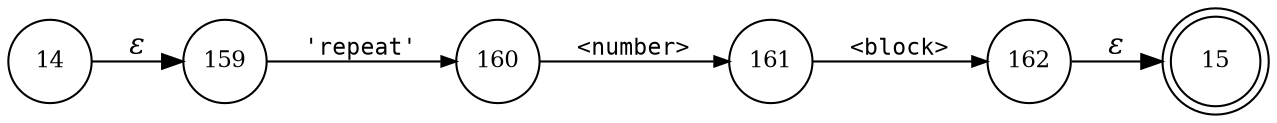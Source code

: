 digraph ATN {
rankdir=LR;
s15[fontsize=11, label="15", shape=doublecircle, fixedsize=true, width=.6];
s160[fontsize=11,label="160", shape=circle, fixedsize=true, width=.55, peripheries=1];
s161[fontsize=11,label="161", shape=circle, fixedsize=true, width=.55, peripheries=1];
s162[fontsize=11,label="162", shape=circle, fixedsize=true, width=.55, peripheries=1];
s14[fontsize=11,label="14", shape=circle, fixedsize=true, width=.55, peripheries=1];
s159[fontsize=11,label="159", shape=circle, fixedsize=true, width=.55, peripheries=1];
s14 -> s159 [fontname="Times-Italic", label="&epsilon;"];
s159 -> s160 [fontsize=11, fontname="Courier", arrowsize=.7, label = "'repeat'", arrowhead = normal];
s160 -> s161 [fontsize=11, fontname="Courier", arrowsize=.7, label = "<number>", arrowhead = normal];
s161 -> s162 [fontsize=11, fontname="Courier", arrowsize=.7, label = "<block>", arrowhead = normal];
s162 -> s15 [fontname="Times-Italic", label="&epsilon;"];
}